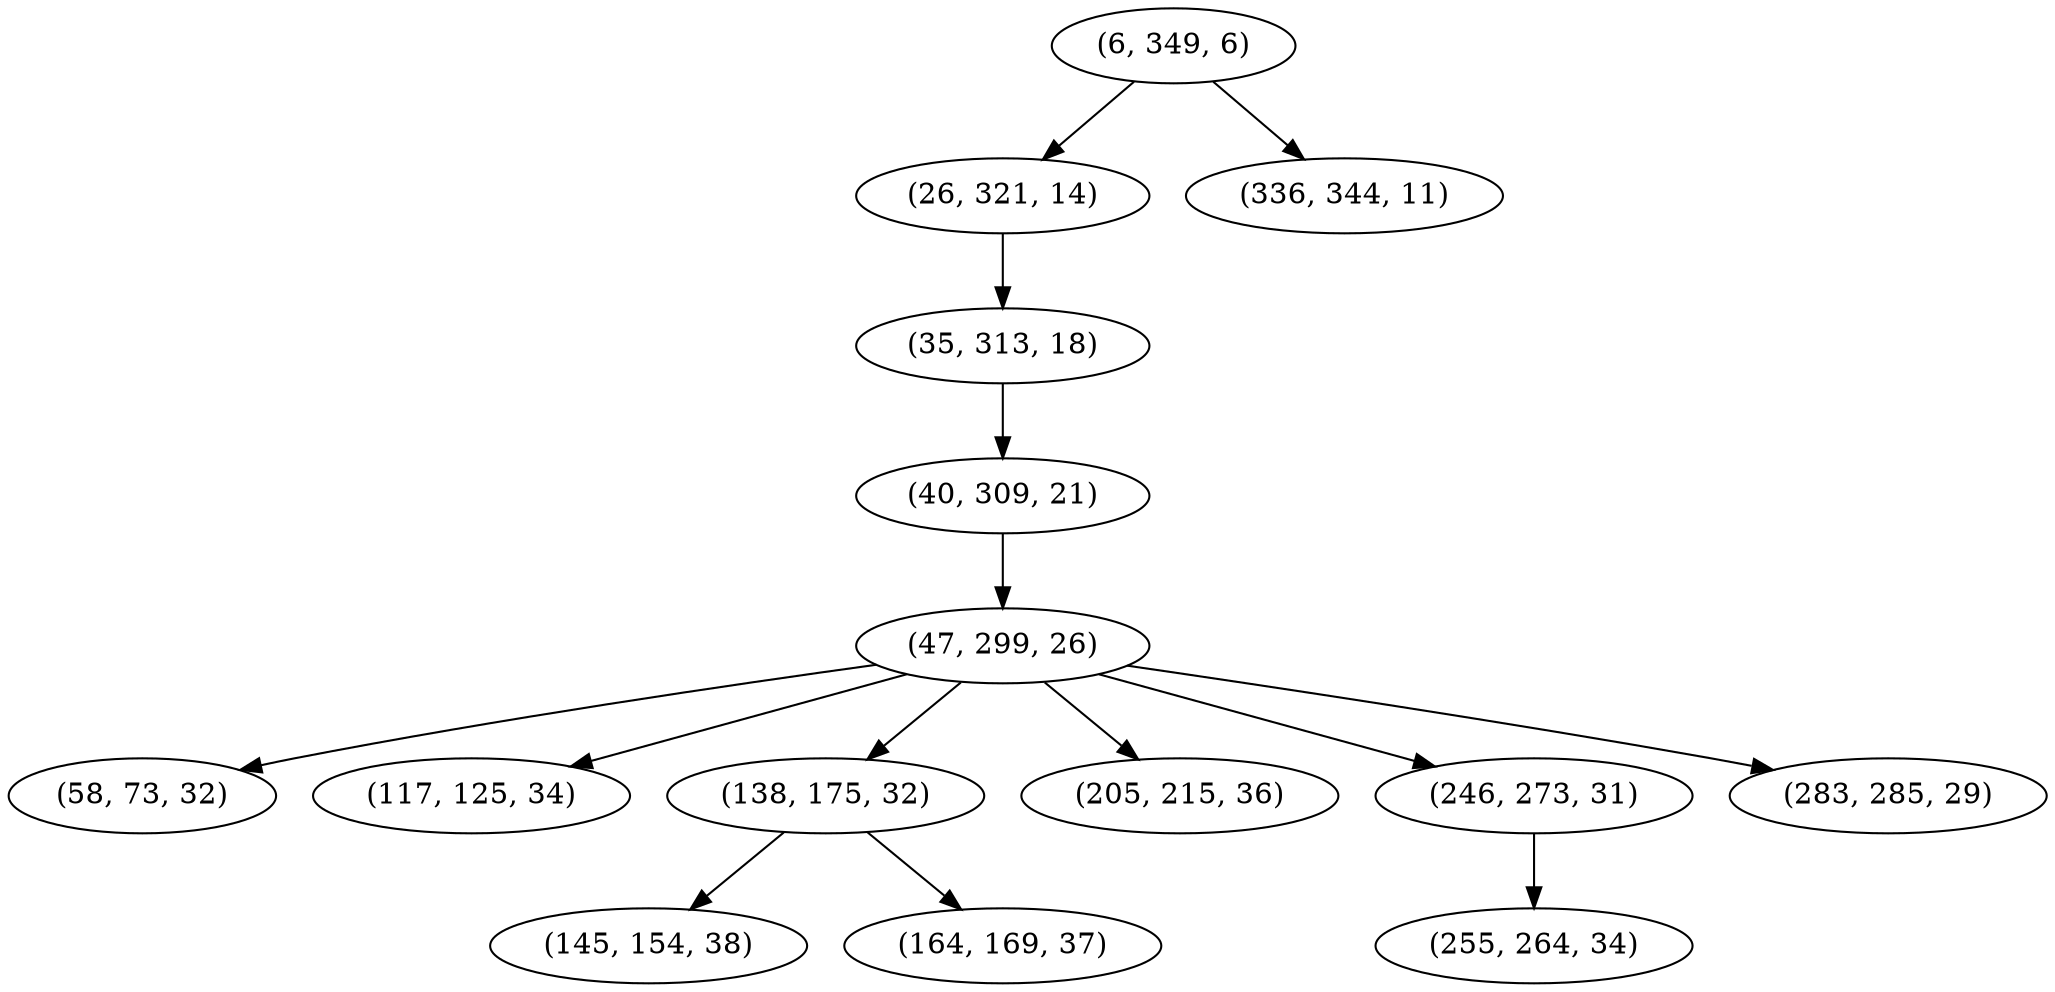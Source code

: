digraph tree {
    "(6, 349, 6)";
    "(26, 321, 14)";
    "(35, 313, 18)";
    "(40, 309, 21)";
    "(47, 299, 26)";
    "(58, 73, 32)";
    "(117, 125, 34)";
    "(138, 175, 32)";
    "(145, 154, 38)";
    "(164, 169, 37)";
    "(205, 215, 36)";
    "(246, 273, 31)";
    "(255, 264, 34)";
    "(283, 285, 29)";
    "(336, 344, 11)";
    "(6, 349, 6)" -> "(26, 321, 14)";
    "(6, 349, 6)" -> "(336, 344, 11)";
    "(26, 321, 14)" -> "(35, 313, 18)";
    "(35, 313, 18)" -> "(40, 309, 21)";
    "(40, 309, 21)" -> "(47, 299, 26)";
    "(47, 299, 26)" -> "(58, 73, 32)";
    "(47, 299, 26)" -> "(117, 125, 34)";
    "(47, 299, 26)" -> "(138, 175, 32)";
    "(47, 299, 26)" -> "(205, 215, 36)";
    "(47, 299, 26)" -> "(246, 273, 31)";
    "(47, 299, 26)" -> "(283, 285, 29)";
    "(138, 175, 32)" -> "(145, 154, 38)";
    "(138, 175, 32)" -> "(164, 169, 37)";
    "(246, 273, 31)" -> "(255, 264, 34)";
}
